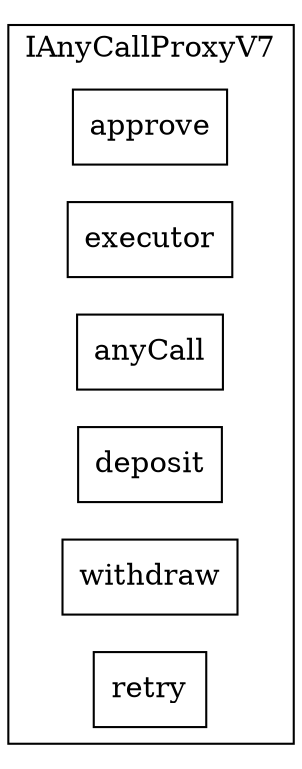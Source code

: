 strict digraph {
rankdir="LR"
node [shape=box]
subgraph cluster_271_IAnyCallProxyV7 {
label = "IAnyCallProxyV7"
"271_approve" [label="approve"]
"271_executor" [label="executor"]
"271_anyCall" [label="anyCall"]
"271_deposit" [label="deposit"]
"271_withdraw" [label="withdraw"]
"271_retry" [label="retry"]
}subgraph cluster_solidity {
label = "[Solidity]"
}
}